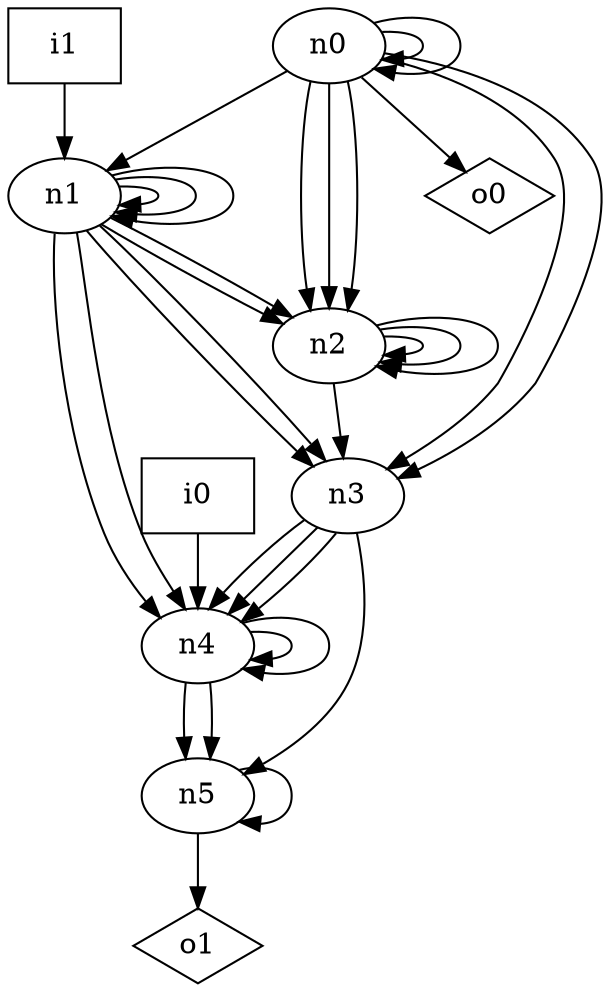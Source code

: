 digraph G {
n0 [label="n0"];
n1 [label="n1"];
n2 [label="n2"];
n3 [label="n3"];
n4 [label="n4"];
n5 [label="n5"];
n6 [label="i0",shape="box"];
n7 [label="i1",shape="box"];
n8 [label="o0",shape="diamond"];
n9 [label="o1",shape="diamond"];
n0 -> n0
n0 -> n0
n0 -> n1
n0 -> n2
n0 -> n2
n0 -> n2
n0 -> n3
n0 -> n3
n0 -> n8
n1 -> n1
n1 -> n1
n1 -> n1
n1 -> n2
n1 -> n2
n1 -> n3
n1 -> n3
n1 -> n4
n1 -> n4
n2 -> n2
n2 -> n2
n2 -> n2
n2 -> n3
n3 -> n4
n3 -> n4
n3 -> n4
n3 -> n5
n4 -> n4
n4 -> n4
n4 -> n5
n4 -> n5
n5 -> n5
n5 -> n9
n6 -> n4
n7 -> n1
}